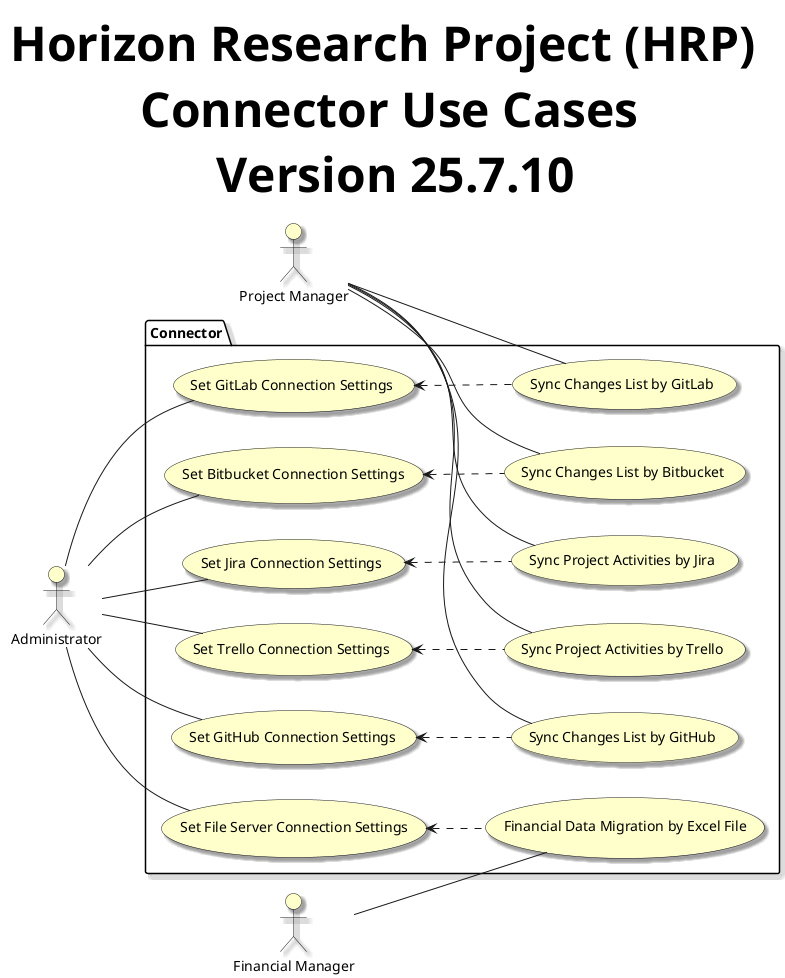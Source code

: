 @startuml
left to right direction

skinparam useCaseBackgroundColor #Business
skinparam actorBackgroundColor #Business
skinparam Shadowing True
skinparam TitleFontSize 48px

title Horizon Research Project (HRP) \n Connector Use Cases \n Version 25.7.10

:Project Manager: as PMO
:Financial Manager: as Fmanager
:Administrator: as Admin

package "Connector"{
    usecase "Set Jira Connection Settings" as setJiraConnection
    usecase "Set Trello Connection Settings" as setTrelloConnection
    usecase "Set GitHub Connection Settings" as setGitHubConnection
    usecase "Set GitLab Connection Settings" as setGitLabConnection
    usecase "Set Bitbucket Connection Settings" as setBitbucketConnection
    usecase "Set File Server Connection Settings" as setFileServerConnection

    usecase "Sync Project Activities by Jira" as syncByJira
    usecase "Sync Project Activities by Trello" as syncByTrello
    usecase "Sync Changes List by GitHub" as syncByGitHub
    usecase "Sync Changes List by GitLab" as syncByGitLab
    usecase "Sync Changes List by Bitbucket" as syncByBitbucket
    usecase "Financial Data Migration by Excel File" as financialDataMigration
}

Admin -- setJiraConnection
Admin -- setTrelloConnection
Admin -- setGitHubConnection
Admin -- setGitLabConnection
Admin -- setBitbucketConnection
Admin -- setFileServerConnection

setFileServerConnection <.. financialDataMigration
setJiraConnection <.. syncByJira
setTrelloConnection <.. syncByTrello
setGitHubConnection <.. syncByGitHub
setGitLabConnection <.. syncByGitLab
setBitbucketConnection <.. syncByBitbucket

PMO -- syncByJira
PMO -- syncByTrello
PMO -- syncByGitHub
PMO -- syncByGitLab
PMO -- syncByBitbucket
Fmanager -- financialDataMigration
@enduml